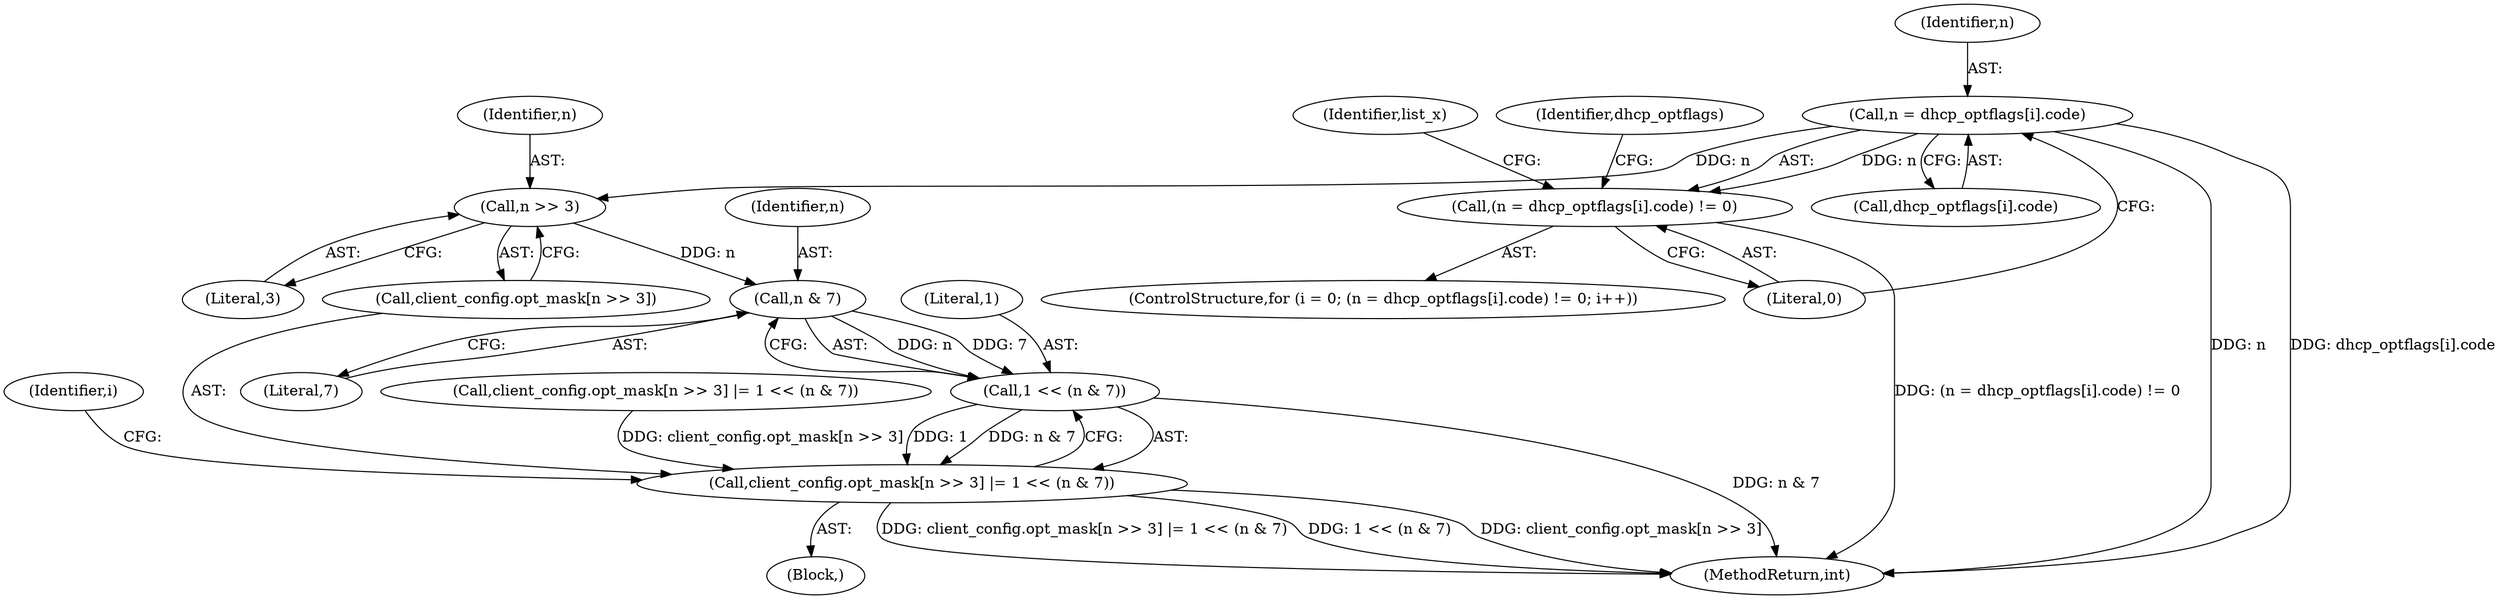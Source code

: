 digraph "0_busybox_6d3b4bb24da9a07c263f3c1acf8df85382ff562c@array" {
"1000405" [label="(Call,n = dhcp_optflags[i].code)"];
"1000404" [label="(Call,(n = dhcp_optflags[i].code) != 0)"];
"1000430" [label="(Call,n >> 3)"];
"1000435" [label="(Call,n & 7)"];
"1000433" [label="(Call,1 << (n & 7))"];
"1000425" [label="(Call,client_config.opt_mask[n >> 3] |= 1 << (n & 7))"];
"1000439" [label="(Identifier,list_x)"];
"1000436" [label="(Identifier,n)"];
"1000437" [label="(Literal,7)"];
"1001331" [label="(MethodReturn,int)"];
"1000424" [label="(Block,)"];
"1000414" [label="(Identifier,i)"];
"1000432" [label="(Literal,3)"];
"1000406" [label="(Identifier,n)"];
"1000404" [label="(Call,(n = dhcp_optflags[i].code) != 0)"];
"1000433" [label="(Call,1 << (n & 7))"];
"1000407" [label="(Call,dhcp_optflags[i].code)"];
"1000400" [label="(ControlStructure,for (i = 0; (n = dhcp_optflags[i].code) != 0; i++))"];
"1000426" [label="(Call,client_config.opt_mask[n >> 3])"];
"1000434" [label="(Literal,1)"];
"1000430" [label="(Call,n >> 3)"];
"1000412" [label="(Literal,0)"];
"1000420" [label="(Identifier,dhcp_optflags)"];
"1000431" [label="(Identifier,n)"];
"1000405" [label="(Call,n = dhcp_optflags[i].code)"];
"1000379" [label="(Call,client_config.opt_mask[n >> 3] |= 1 << (n & 7))"];
"1000435" [label="(Call,n & 7)"];
"1000425" [label="(Call,client_config.opt_mask[n >> 3] |= 1 << (n & 7))"];
"1000405" -> "1000404"  [label="AST: "];
"1000405" -> "1000407"  [label="CFG: "];
"1000406" -> "1000405"  [label="AST: "];
"1000407" -> "1000405"  [label="AST: "];
"1000412" -> "1000405"  [label="CFG: "];
"1000405" -> "1001331"  [label="DDG: dhcp_optflags[i].code"];
"1000405" -> "1001331"  [label="DDG: n"];
"1000405" -> "1000404"  [label="DDG: n"];
"1000405" -> "1000430"  [label="DDG: n"];
"1000404" -> "1000400"  [label="AST: "];
"1000404" -> "1000412"  [label="CFG: "];
"1000412" -> "1000404"  [label="AST: "];
"1000420" -> "1000404"  [label="CFG: "];
"1000439" -> "1000404"  [label="CFG: "];
"1000404" -> "1001331"  [label="DDG: (n = dhcp_optflags[i].code) != 0"];
"1000430" -> "1000426"  [label="AST: "];
"1000430" -> "1000432"  [label="CFG: "];
"1000431" -> "1000430"  [label="AST: "];
"1000432" -> "1000430"  [label="AST: "];
"1000426" -> "1000430"  [label="CFG: "];
"1000430" -> "1000435"  [label="DDG: n"];
"1000435" -> "1000433"  [label="AST: "];
"1000435" -> "1000437"  [label="CFG: "];
"1000436" -> "1000435"  [label="AST: "];
"1000437" -> "1000435"  [label="AST: "];
"1000433" -> "1000435"  [label="CFG: "];
"1000435" -> "1000433"  [label="DDG: n"];
"1000435" -> "1000433"  [label="DDG: 7"];
"1000433" -> "1000425"  [label="AST: "];
"1000434" -> "1000433"  [label="AST: "];
"1000425" -> "1000433"  [label="CFG: "];
"1000433" -> "1001331"  [label="DDG: n & 7"];
"1000433" -> "1000425"  [label="DDG: 1"];
"1000433" -> "1000425"  [label="DDG: n & 7"];
"1000425" -> "1000424"  [label="AST: "];
"1000426" -> "1000425"  [label="AST: "];
"1000414" -> "1000425"  [label="CFG: "];
"1000425" -> "1001331"  [label="DDG: client_config.opt_mask[n >> 3]"];
"1000425" -> "1001331"  [label="DDG: client_config.opt_mask[n >> 3] |= 1 << (n & 7)"];
"1000425" -> "1001331"  [label="DDG: 1 << (n & 7)"];
"1000379" -> "1000425"  [label="DDG: client_config.opt_mask[n >> 3]"];
}
